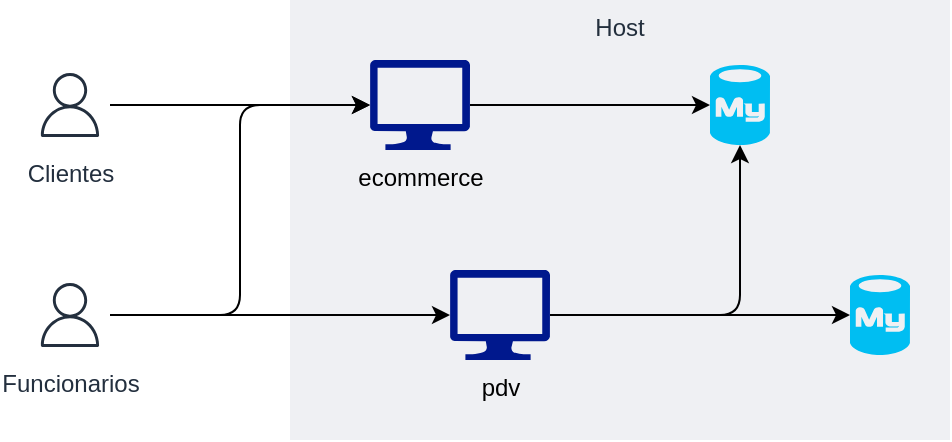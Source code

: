 <mxfile version="20.2.8" type="github" pages="2"><diagram id="946xrsb75vgzjKS9M6hD" name="As Is"><mxGraphModel dx="1038" dy="571" grid="1" gridSize="10" guides="1" tooltips="1" connect="1" arrows="1" fold="1" page="1" pageScale="1" pageWidth="827" pageHeight="1169" math="0" shadow="0"><root><mxCell id="0"/><mxCell id="1" parent="0"/><mxCell id="c4qbv2jPknEEzehr3MND-2" value="Host" style="fillColor=#EFF0F3;strokeColor=none;dashed=0;verticalAlign=top;fontStyle=0;fontColor=#232F3D;" vertex="1" parent="1"><mxGeometry x="280" y="80" width="330" height="220" as="geometry"/></mxCell><mxCell id="c4qbv2jPknEEzehr3MND-9" value="" style="edgeStyle=orthogonalEdgeStyle;orthogonalLoop=1;jettySize=auto;html=1;jumpStyle=arc;rounded=1;" edge="1" parent="1" source="c4qbv2jPknEEzehr3MND-4" target="c4qbv2jPknEEzehr3MND-8"><mxGeometry relative="1" as="geometry"/></mxCell><mxCell id="c4qbv2jPknEEzehr3MND-17" style="edgeStyle=orthogonalEdgeStyle;orthogonalLoop=1;jettySize=auto;html=1;entryX=0.5;entryY=1;entryDx=0;entryDy=0;entryPerimeter=0;jumpStyle=arc;rounded=1;" edge="1" parent="1" source="c4qbv2jPknEEzehr3MND-4" target="c4qbv2jPknEEzehr3MND-6"><mxGeometry relative="1" as="geometry"/></mxCell><mxCell id="c4qbv2jPknEEzehr3MND-4" value="pdv" style="sketch=0;aspect=fixed;pointerEvents=1;shadow=0;dashed=0;html=1;strokeColor=none;labelPosition=center;verticalLabelPosition=bottom;verticalAlign=top;align=center;fillColor=#00188D;shape=mxgraph.azure.computer" vertex="1" parent="1"><mxGeometry x="360" y="215" width="50" height="45" as="geometry"/></mxCell><mxCell id="c4qbv2jPknEEzehr3MND-7" value="" style="edgeStyle=orthogonalEdgeStyle;orthogonalLoop=1;jettySize=auto;html=1;jumpStyle=arc;rounded=1;" edge="1" parent="1" source="c4qbv2jPknEEzehr3MND-5" target="c4qbv2jPknEEzehr3MND-6"><mxGeometry relative="1" as="geometry"/></mxCell><mxCell id="c4qbv2jPknEEzehr3MND-5" value="ecommerce" style="sketch=0;aspect=fixed;pointerEvents=1;shadow=0;dashed=0;html=1;strokeColor=none;labelPosition=center;verticalLabelPosition=bottom;verticalAlign=top;align=center;fillColor=#00188D;shape=mxgraph.azure.computer" vertex="1" parent="1"><mxGeometry x="320" y="110" width="50" height="45" as="geometry"/></mxCell><mxCell id="c4qbv2jPknEEzehr3MND-6" value="" style="verticalLabelPosition=bottom;html=1;verticalAlign=top;align=center;strokeColor=none;fillColor=#00BEF2;shape=mxgraph.azure.mysql_database;" vertex="1" parent="1"><mxGeometry x="490" y="112.5" width="30" height="40" as="geometry"/></mxCell><mxCell id="c4qbv2jPknEEzehr3MND-8" value="" style="verticalLabelPosition=bottom;html=1;verticalAlign=top;align=center;strokeColor=none;fillColor=#00BEF2;shape=mxgraph.azure.mysql_database;" vertex="1" parent="1"><mxGeometry x="560" y="217.5" width="30" height="40" as="geometry"/></mxCell><mxCell id="c4qbv2jPknEEzehr3MND-15" value="" style="edgeStyle=orthogonalEdgeStyle;orthogonalLoop=1;jettySize=auto;html=1;jumpStyle=arc;rounded=1;" edge="1" parent="1" source="c4qbv2jPknEEzehr3MND-14" target="c4qbv2jPknEEzehr3MND-4"><mxGeometry relative="1" as="geometry"/></mxCell><mxCell id="c4qbv2jPknEEzehr3MND-16" style="edgeStyle=orthogonalEdgeStyle;orthogonalLoop=1;jettySize=auto;html=1;entryX=0;entryY=0.5;entryDx=0;entryDy=0;entryPerimeter=0;jumpStyle=arc;rounded=1;" edge="1" parent="1" source="c4qbv2jPknEEzehr3MND-14" target="c4qbv2jPknEEzehr3MND-5"><mxGeometry relative="1" as="geometry"/></mxCell><mxCell id="c4qbv2jPknEEzehr3MND-14" value="Funcionarios" style="sketch=0;outlineConnect=0;fontColor=#232F3E;gradientColor=none;strokeColor=#232F3E;fillColor=#ffffff;dashed=0;verticalLabelPosition=bottom;verticalAlign=top;align=center;html=1;fontSize=12;fontStyle=0;aspect=fixed;shape=mxgraph.aws4.resourceIcon;resIcon=mxgraph.aws4.user;" vertex="1" parent="1"><mxGeometry x="150" y="217.5" width="40" height="40" as="geometry"/></mxCell><mxCell id="c4qbv2jPknEEzehr3MND-20" style="edgeStyle=orthogonalEdgeStyle;orthogonalLoop=1;jettySize=auto;html=1;entryX=0;entryY=0.5;entryDx=0;entryDy=0;entryPerimeter=0;jumpStyle=arc;rounded=1;" edge="1" parent="1" source="c4qbv2jPknEEzehr3MND-19" target="c4qbv2jPknEEzehr3MND-5"><mxGeometry relative="1" as="geometry"/></mxCell><mxCell id="c4qbv2jPknEEzehr3MND-19" value="Clientes" style="sketch=0;outlineConnect=0;fontColor=#232F3E;gradientColor=none;strokeColor=#232F3E;fillColor=#ffffff;dashed=0;verticalLabelPosition=bottom;verticalAlign=top;align=center;html=1;fontSize=12;fontStyle=0;aspect=fixed;shape=mxgraph.aws4.resourceIcon;resIcon=mxgraph.aws4.user;" vertex="1" parent="1"><mxGeometry x="150" y="112.5" width="40" height="40" as="geometry"/></mxCell></root></mxGraphModel></diagram><diagram id="FkD1COoh6ZLrX-VAZ5GM" name="To Be"><mxGraphModel dx="1038" dy="571" grid="1" gridSize="10" guides="1" tooltips="1" connect="1" arrows="1" fold="1" page="1" pageScale="1" pageWidth="827" pageHeight="1169" math="0" shadow="0"><root><mxCell id="0"/><mxCell id="1" parent="0"/></root></mxGraphModel></diagram></mxfile>